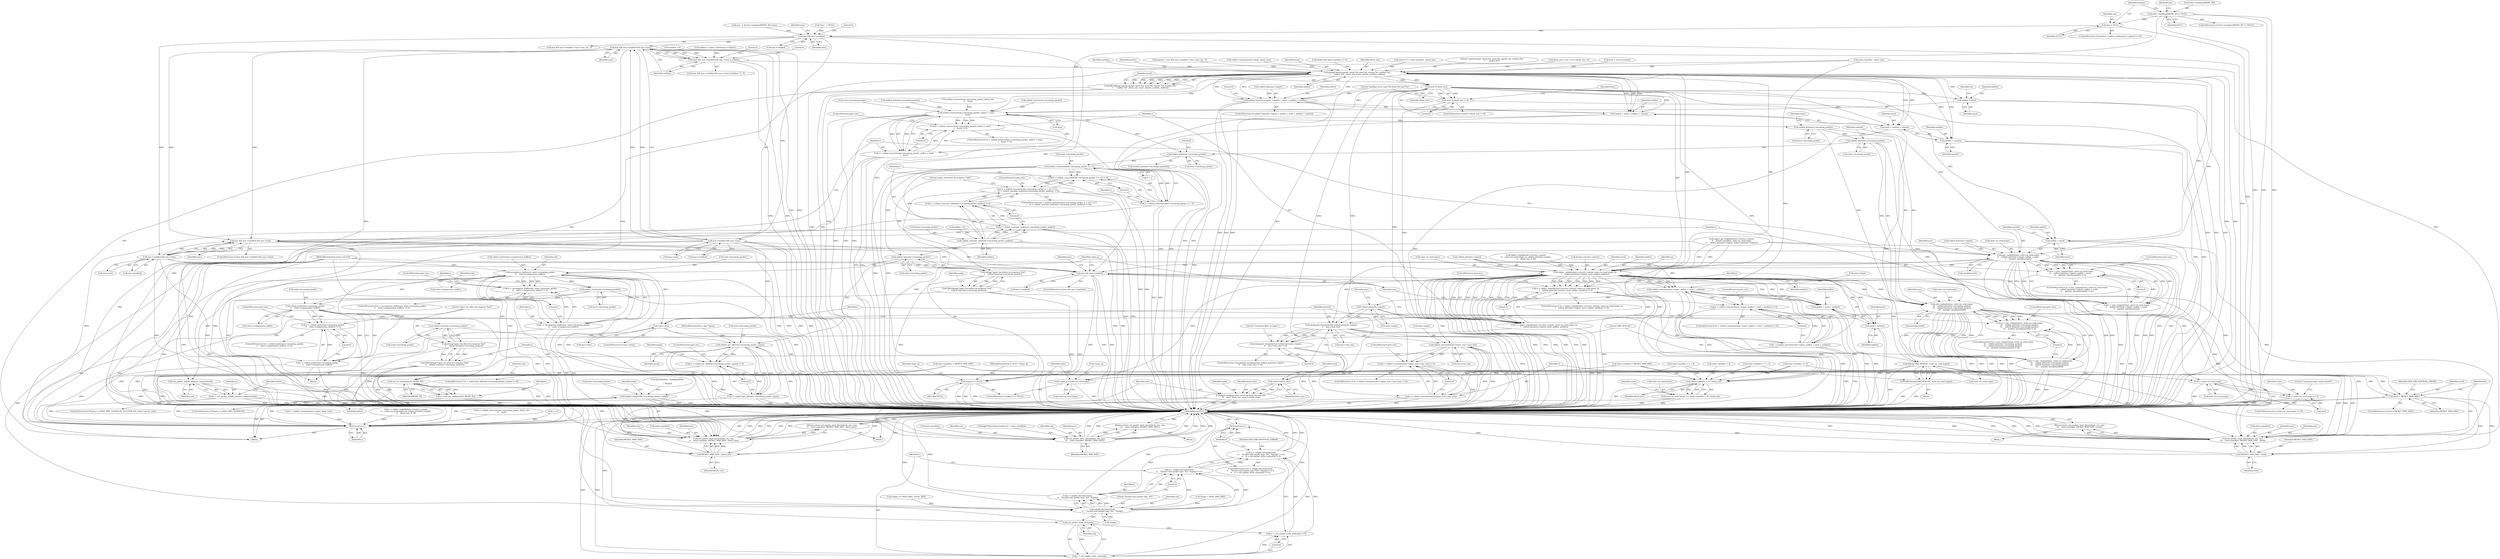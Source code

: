 digraph "0_mindrot_2fecfd486bdba9f51b3a789277bb0733ca36e1c0@array" {
"1000159" [label="(Call,state->newkeys[MODE_IN] != NULL)"];
"1000206" [label="(Call,mac = NULL)"];
"1000212" [label="(Call,mac && mac->enabled)"];
"1000233" [label="(Call,mac && mac->enabled && mac->etm)"];
"1000232" [label="(Call,(mac && mac->enabled && mac->etm) || authlen)"];
"1000473" [label="(Call,debug(\"partial packet: block %d, need %d, maclen %d, authlen %d,\"\n\t    \" aadlen %d\", block_size, need, maclen, authlen, aadlen))"];
"1000472" [label="(Call,DBG(debug(\"partial packet: block %d, need %d, maclen %d, authlen %d,\"\n\t    \" aadlen %d\", block_size, need, maclen, authlen, aadlen)))"];
"1000482" [label="(Call,need % block_size)"];
"1000481" [label="(Call,need % block_size != 0)"];
"1000491" [label="(Call,need % block_size)"];
"1000487" [label="(Call,logit(\"padding error: need %d block %d mod %d\",\n\t\t    need, block_size, need % block_size))"];
"1000502" [label="(Call,PACKET_MAX_SIZE - block_size)"];
"1000495" [label="(Call,ssh_packet_start_discard(ssh, enc, mac,\n\t\t    state->packlen, PACKET_MAX_SIZE - block_size))"];
"1000494" [label="(Return,return ssh_packet_start_discard(ssh, enc, mac,\n\t\t    state->packlen, PACKET_MAX_SIZE - block_size);)"];
"1000506" [label="(Call,sshbuf_len(state->input) < aadlen + need + authlen + maclen)"];
"1000511" [label="(Call,aadlen + need + authlen + maclen)"];
"1000513" [label="(Call,need + authlen + maclen)"];
"1000543" [label="(Call,mac_compute(mac, state->p_read.seqnr,\n\t\t    sshbuf_ptr(state->input), aadlen + need,\n\t\t    macbuf, sizeof(macbuf)))"];
"1000540" [label="(Call,(r = mac_compute(mac, state->p_read.seqnr,\n\t\t    sshbuf_ptr(state->input), aadlen + need,\n\t\t    macbuf, sizeof(macbuf))) != 0)"];
"1000541" [label="(Call,r = mac_compute(mac, state->p_read.seqnr,\n\t\t    sshbuf_ptr(state->input), aadlen + need,\n\t\t    macbuf, sizeof(macbuf)))"];
"1000974" [label="(Return,return r;)"];
"1000581" [label="(Call,cipher_crypt(&state->receive_context, state->p_read.seqnr, cp,\n\t    sshbuf_ptr(state->input), need, aadlen, authlen))"];
"1000578" [label="(Call,(r = cipher_crypt(&state->receive_context, state->p_read.seqnr, cp,\n\t    sshbuf_ptr(state->input), need, aadlen, authlen)) != 0)"];
"1000579" [label="(Call,r = cipher_crypt(&state->receive_context, state->p_read.seqnr, cp,\n\t    sshbuf_ptr(state->input), need, aadlen, authlen))"];
"1000605" [label="(Call,sshbuf_consume(state->input, aadlen + need + authlen))"];
"1000602" [label="(Call,(r = sshbuf_consume(state->input, aadlen + need + authlen)) != 0)"];
"1000603" [label="(Call,r = sshbuf_consume(state->input, aadlen + need + authlen))"];
"1000656" [label="(Call,sshbuf_ptr(state->input))"];
"1000654" [label="(Call,timingsafe_bcmp(macbuf, sshbuf_ptr(state->input),\n\t\t    mac->mac_len))"];
"1000653" [label="(Call,timingsafe_bcmp(macbuf, sshbuf_ptr(state->input),\n\t\t    mac->mac_len) != 0)"];
"1000696" [label="(Call,sshbuf_consume(state->input, mac->mac_len))"];
"1000693" [label="(Call,(r = sshbuf_consume(state->input, mac->mac_len)) != 0)"];
"1000694" [label="(Call,r = sshbuf_consume(state->input, mac->mac_len))"];
"1000609" [label="(Call,aadlen + need + authlen)"];
"1000611" [label="(Call,need + authlen)"];
"1000632" [label="(Call,mac_compute(mac, state->p_read.seqnr,\n\t\t\t    sshbuf_ptr(state->incoming_packet),\n\t\t\t    sshbuf_len(state->incoming_packet),\n\t\t\t    macbuf, sizeof(macbuf)))"];
"1000629" [label="(Call,(r = mac_compute(mac, state->p_read.seqnr,\n\t\t\t    sshbuf_ptr(state->incoming_packet),\n\t\t\t    sshbuf_len(state->incoming_packet),\n\t\t\t    macbuf, sizeof(macbuf))) != 0)"];
"1000630" [label="(Call,r = mac_compute(mac, state->p_read.seqnr,\n\t\t\t    sshbuf_ptr(state->incoming_packet),\n\t\t\t    sshbuf_len(state->incoming_packet),\n\t\t\t    macbuf, sizeof(macbuf)))"];
"1000674" [label="(Call,ssh_packet_start_discard(ssh, enc, mac,\n\t\t\t    state->packlen, PACKET_MAX_SIZE - need))"];
"1000673" [label="(Return,return ssh_packet_start_discard(ssh, enc, mac,\n\t\t\t    state->packlen, PACKET_MAX_SIZE - need);)"];
"1000685" [label="(Call,debug(\"MAC #%d ok\", state->p_read.seqnr))"];
"1000684" [label="(Call,DBG(debug(\"MAC #%d ok\", state->p_read.seqnr)))"];
"1000709" [label="(Call,*seqnr_p = state->p_read.seqnr)"];
"1000719" [label="(Call,++state->p_read.seqnr)"];
"1000718" [label="(Call,++state->p_read.seqnr == 0)"];
"1000668" [label="(Call,need > PACKET_MAX_SIZE)"];
"1000681" [label="(Call,PACKET_MAX_SIZE - need)"];
"1000617" [label="(Call,mac && mac->enabled)"];
"1000554" [label="(Call,aadlen + need)"];
"1000566" [label="(Call,sshbuf_reserve(state->incoming_packet, aadlen + need,\n\t    &cp))"];
"1000563" [label="(Call,(r = sshbuf_reserve(state->incoming_packet, aadlen + need,\n\t    &cp)) != 0)"];
"1000564" [label="(Call,r = sshbuf_reserve(state->incoming_packet, aadlen + need,\n\t    &cp))"];
"1000639" [label="(Call,sshbuf_ptr(state->incoming_packet))"];
"1000643" [label="(Call,sshbuf_len(state->incoming_packet))"];
"1000773" [label="(Call,sshbuf_ptr(state->incoming_packet))"];
"1000812" [label="(Call,sshbuf_consume(state->incoming_packet, 4 + 1))"];
"1000809" [label="(Call,(r = sshbuf_consume(state->incoming_packet, 4 + 1)) != 0)"];
"1000808" [label="(Call,(r = sshbuf_consume(state->incoming_packet, 4 + 1)) != 0 ||\n\t    ((r = sshbuf_consume_end(state->incoming_packet, padlen)) != 0))"];
"1000810" [label="(Call,r = sshbuf_consume(state->incoming_packet, 4 + 1))"];
"1000823" [label="(Call,sshbuf_consume_end(state->incoming_packet, padlen))"];
"1000820" [label="(Call,(r = sshbuf_consume_end(state->incoming_packet, padlen)) != 0)"];
"1000821" [label="(Call,r = sshbuf_consume_end(state->incoming_packet, padlen))"];
"1000833" [label="(Call,sshbuf_len(state->incoming_packet))"];
"1000831" [label="(Call,debug(\"input: len before de-compress %zd\",\n\t    sshbuf_len(state->incoming_packet)))"];
"1000830" [label="(Call,DBG(debug(\"input: len before de-compress %zd\",\n\t    sshbuf_len(state->incoming_packet))))"];
"1000852" [label="(Call,uncompress_buffer(ssh, state->incoming_packet,\n\t\t    state->compression_buffer))"];
"1000849" [label="(Call,(r = uncompress_buffer(ssh, state->incoming_packet,\n\t\t    state->compression_buffer)) != 0)"];
"1000850" [label="(Call,r = uncompress_buffer(ssh, state->incoming_packet,\n\t\t    state->compression_buffer))"];
"1000862" [label="(Call,sshbuf_reset(state->incoming_packet))"];
"1000870" [label="(Call,sshbuf_putb(state->incoming_packet,\n\t\t    state->compression_buffer))"];
"1000867" [label="(Call,(r = sshbuf_putb(state->incoming_packet,\n\t\t    state->compression_buffer)) != 0)"];
"1000868" [label="(Call,r = sshbuf_putb(state->incoming_packet,\n\t\t    state->compression_buffer))"];
"1000882" [label="(Call,sshbuf_len(state->incoming_packet))"];
"1000880" [label="(Call,debug(\"input: len after de-compress %zd\",\n\t\t    sshbuf_len(state->incoming_packet)))"];
"1000879" [label="(Call,DBG(debug(\"input: len after de-compress %zd\",\n\t\t    sshbuf_len(state->incoming_packet))))"];
"1000890" [label="(Call,sshbuf_get_u8(state->incoming_packet, typep))"];
"1000887" [label="(Call,(r = sshbuf_get_u8(state->incoming_packet, typep)) != 0)"];
"1000888" [label="(Call,r = sshbuf_get_u8(state->incoming_packet, typep))"];
"1000963" [label="(Call,sshbuf_dump(state->incoming_packet, stderr))"];
"1000913" [label="(Call,sshpkt_disconnect(ssh,\n\t\t    \"Invalid ssh2 packet type: %d\", *typep))"];
"1000910" [label="(Call,(r = sshpkt_disconnect(ssh,\n\t\t    \"Invalid ssh2 packet type: %d\", *typep)) != 0)"];
"1000909" [label="(Call,(r = sshpkt_disconnect(ssh,\n\t\t    \"Invalid ssh2 packet type: %d\", *typep)) != 0 ||\n\t\t    (r = ssh_packet_write_wait(ssh)) != 0)"];
"1000911" [label="(Call,r = sshpkt_disconnect(ssh,\n\t\t    \"Invalid ssh2 packet type: %d\", *typep))"];
"1000925" [label="(Return,return r;)"];
"1000922" [label="(Call,ssh_packet_write_wait(ssh))"];
"1000919" [label="(Call,(r = ssh_packet_write_wait(ssh)) != 0)"];
"1000920" [label="(Call,r = ssh_packet_write_wait(ssh))"];
"1000936" [label="(Call,ssh_set_newkeys(ssh, MODE_IN))"];
"1000934" [label="(Call,r = ssh_set_newkeys(ssh, MODE_IN))"];
"1000952" [label="(Call,ssh_packet_enable_delayed_compress(ssh))"];
"1000950" [label="(Call,r = ssh_packet_enable_delayed_compress(ssh))"];
"1000570" [label="(Call,aadlen + need)"];
"1000752" [label="(Call,(state->packlen + 4) / block_size)"];
"1000746" [label="(Call,state->p_read.blocks += (state->packlen + 4) / block_size)"];
"1000515" [label="(Call,authlen + maclen)"];
"1000426" [label="(Call,ssh_packet_start_discard(ssh, enc, mac,\n\t\t\t    state->packlen, PACKET_MAX_SIZE))"];
"1000425" [label="(Return,return ssh_packet_start_discard(ssh, enc, mac,\n\t\t\t    state->packlen, PACKET_MAX_SIZE);)"];
"1000529" [label="(Call,mac && mac->enabled && mac->etm)"];
"1000235" [label="(Call,mac->enabled && mac->etm)"];
"1000531" [label="(Call,mac->enabled && mac->etm)"];
"1000624" [label="(Call,!mac->etm)"];
"1000706" [label="(Call,seqnr_p != NULL)"];
"1000883" [label="(Call,state->incoming_packet)"];
"1000484" [label="(Identifier,block_size)"];
"1000624" [label="(Call,!mac->etm)"];
"1000810" [label="(Call,r = sshbuf_consume(state->incoming_packet, 4 + 1))"];
"1000140" [label="(Call,*mac   = NULL)"];
"1000889" [label="(Identifier,r)"];
"1000613" [label="(Identifier,authlen)"];
"1000692" [label="(ControlStructure,if ((r = sshbuf_consume(state->input, mac->mac_len)) != 0))"];
"1000614" [label="(Literal,0)"];
"1000591" [label="(Identifier,cp)"];
"1000903" [label="(Call,*typep >= SSH2_MSG_LOCAL_MIN)"];
"1000111" [label="(MethodParameterIn,struct ssh *ssh)"];
"1000513" [label="(Call,need + authlen + maclen)"];
"1000824" [label="(Call,state->incoming_packet)"];
"1000831" [label="(Call,debug(\"input: len before de-compress %zd\",\n\t    sshbuf_len(state->incoming_packet)))"];
"1000345" [label="(Call,r = sshbuf_reserve(state->incoming_packet, block_size,\n\t\t    &cp))"];
"1000605" [label="(Call,sshbuf_consume(state->input, aadlen + need + authlen))"];
"1000586" [label="(Call,state->p_read.seqnr)"];
"1000610" [label="(Identifier,aadlen)"];
"1000719" [label="(Call,++state->p_read.seqnr)"];
"1000488" [label="(Literal,\"padding error: need %d block %d mod %d\")"];
"1000543" [label="(Call,mac_compute(mac, state->p_read.seqnr,\n\t\t    sshbuf_ptr(state->input), aadlen + need,\n\t\t    macbuf, sizeof(macbuf)))"];
"1000696" [label="(Call,sshbuf_consume(state->input, mac->mac_len))"];
"1000722" [label="(Identifier,state)"];
"1000579" [label="(Call,r = cipher_crypt(&state->receive_context, state->p_read.seqnr, cp,\n\t    sshbuf_ptr(state->input), need, aadlen, authlen))"];
"1000514" [label="(Identifier,need)"];
"1000951" [label="(Identifier,r)"];
"1000391" [label="(Call,state->packlen < 1 + 4)"];
"1000922" [label="(Call,ssh_packet_write_wait(ssh))"];
"1000555" [label="(Identifier,aadlen)"];
"1000952" [label="(Call,ssh_packet_enable_delayed_compress(ssh))"];
"1000772" [label="(Call,sshbuf_ptr(state->incoming_packet)[4])"];
"1000674" [label="(Call,ssh_packet_start_discard(ssh, enc, mac,\n\t\t\t    state->packlen, PACKET_MAX_SIZE - need))"];
"1000558" [label="(Call,sizeof(macbuf))"];
"1000783" [label="(Call,padlen < 4)"];
"1000936" [label="(Call,ssh_set_newkeys(ssh, MODE_IN))"];
"1000657" [label="(Call,state->input)"];
"1000717" [label="(ControlStructure,if (++state->p_read.seqnr == 0))"];
"1000532" [label="(Call,mac->enabled)"];
"1000489" [label="(Identifier,need)"];
"1000633" [label="(Identifier,mac)"];
"1000678" [label="(Call,state->packlen)"];
"1000725" [label="(Literal,0)"];
"1000823" [label="(Call,sshbuf_consume_end(state->incoming_packet, padlen))"];
"1000695" [label="(Identifier,r)"];
"1000896" [label="(ControlStructure,goto out;)"];
"1000565" [label="(Identifier,r)"];
"1000832" [label="(Literal,\"input: len before de-compress %zd\")"];
"1000504" [label="(Identifier,block_size)"];
"1000853" [label="(Identifier,ssh)"];
"1000206" [label="(Call,mac = NULL)"];
"1000494" [label="(Return,return ssh_packet_start_discard(ssh, enc, mac,\n\t\t    state->packlen, PACKET_MAX_SIZE - block_size);)"];
"1000498" [label="(Identifier,mac)"];
"1000580" [label="(Identifier,r)"];
"1000197" [label="(ControlStructure,if ((authlen = cipher_authlen(enc->cipher)) != 0))"];
"1000937" [label="(Identifier,ssh)"];
"1000718" [label="(Call,++state->p_read.seqnr == 0)"];
"1000758" [label="(Identifier,block_size)"];
"1000617" [label="(Call,mac && mac->enabled)"];
"1000928" [label="(Identifier,SSH_ERR_PROTOCOL_ERROR)"];
"1000664" [label="(Block,)"];
"1000611" [label="(Call,need + authlen)"];
"1000506" [label="(Call,sshbuf_len(state->input) < aadlen + need + authlen + maclen)"];
"1000693" [label="(Call,(r = sshbuf_consume(state->input, mac->mac_len)) != 0)"];
"1000816" [label="(Call,4 + 1)"];
"1000529" [label="(Call,mac && mac->enabled && mac->etm)"];
"1000480" [label="(ControlStructure,if (need % block_size != 0))"];
"1000681" [label="(Call,PACKET_MAX_SIZE - need)"];
"1000877" [label="(Literal,0)"];
"1000869" [label="(Identifier,r)"];
"1000871" [label="(Call,state->incoming_packet)"];
"1000895" [label="(Literal,0)"];
"1000667" [label="(ControlStructure,if (need > PACKET_MAX_SIZE))"];
"1000777" [label="(Literal,4)"];
"1000874" [label="(Call,state->compression_buffer)"];
"1000733" [label="(Identifier,state)"];
"1000632" [label="(Call,mac_compute(mac, state->p_read.seqnr,\n\t\t\t    sshbuf_ptr(state->incoming_packet),\n\t\t\t    sshbuf_len(state->incoming_packet),\n\t\t\t    macbuf, sizeof(macbuf)))"];
"1000290" [label="(Call,state->packlen > PACKET_MAX_SIZE)"];
"1000629" [label="(Call,(r = mac_compute(mac, state->p_read.seqnr,\n\t\t\t    sshbuf_ptr(state->incoming_packet),\n\t\t\t    sshbuf_len(state->incoming_packet),\n\t\t\t    macbuf, sizeof(macbuf))) != 0)"];
"1000663" [label="(Literal,0)"];
"1000574" [label="(Identifier,cp)"];
"1000429" [label="(Identifier,mac)"];
"1000753" [label="(Call,state->packlen + 4)"];
"1000677" [label="(Identifier,mac)"];
"1000521" [label="(Identifier,stderr)"];
"1000535" [label="(Call,mac->etm)"];
"1000915" [label="(Literal,\"Invalid ssh2 packet type: %d\")"];
"1000592" [label="(Call,sshbuf_ptr(state->input))"];
"1000159" [label="(Call,state->newkeys[MODE_IN] != NULL)"];
"1000822" [label="(Identifier,r)"];
"1000707" [label="(Identifier,seqnr_p)"];
"1000919" [label="(Call,(r = ssh_packet_write_wait(ssh)) != 0)"];
"1000854" [label="(Call,state->incoming_packet)"];
"1000244" [label="(Literal,0)"];
"1000811" [label="(Identifier,r)"];
"1000640" [label="(Call,state->incoming_packet)"];
"1000687" [label="(Call,state->p_read.seqnr)"];
"1000570" [label="(Call,aadlen + need)"];
"1000456" [label="(Call,need = state->packlen)"];
"1000813" [label="(Call,state->incoming_packet)"];
"1000478" [label="(Identifier,authlen)"];
"1000812" [label="(Call,sshbuf_consume(state->incoming_packet, 4 + 1))"];
"1000541" [label="(Call,r = mac_compute(mac, state->p_read.seqnr,\n\t\t    sshbuf_ptr(state->input), aadlen + need,\n\t\t    macbuf, sizeof(macbuf)))"];
"1000571" [label="(Identifier,aadlen)"];
"1000239" [label="(Call,mac->etm)"];
"1000886" [label="(ControlStructure,if ((r = sshbuf_get_u8(state->incoming_packet, typep)) != 0))"];
"1000880" [label="(Call,debug(\"input: len after de-compress %zd\",\n\t\t    sshbuf_len(state->incoming_packet)))"];
"1000567" [label="(Call,state->incoming_packet)"];
"1000828" [label="(Literal,0)"];
"1000684" [label="(Call,DBG(debug(\"MAC #%d ok\", state->p_read.seqnr)))"];
"1000477" [label="(Identifier,maclen)"];
"1000213" [label="(Identifier,mac)"];
"1000515" [label="(Call,authlen + maclen)"];
"1000502" [label="(Call,PACKET_MAX_SIZE - block_size)"];
"1000975" [label="(Identifier,r)"];
"1000581" [label="(Call,cipher_crypt(&state->receive_context, state->p_read.seqnr, cp,\n\t    sshbuf_ptr(state->input), need, aadlen, authlen))"];
"1000578" [label="(Call,(r = cipher_crypt(&state->receive_context, state->p_read.seqnr, cp,\n\t    sshbuf_ptr(state->input), need, aadlen, authlen)) != 0)"];
"1000848" [label="(ControlStructure,if ((r = uncompress_buffer(ssh, state->incoming_packet,\n\t\t    state->compression_buffer)) != 0))"];
"1000863" [label="(Call,state->incoming_packet)"];
"1000955" [label="(Call,r = 0)"];
"1000844" [label="(Call,sshbuf_reset(state->compression_buffer))"];
"1000916" [label="(Call,*typep)"];
"1000673" [label="(Return,return ssh_packet_start_discard(ssh, enc, mac,\n\t\t\t    state->packlen, PACKET_MAX_SIZE - need);)"];
"1000820" [label="(Call,(r = sshbuf_consume_end(state->incoming_packet, padlen)) != 0)"];
"1000232" [label="(Call,(mac && mac->enabled && mac->etm) || authlen)"];
"1000209" [label="(Call,maclen = mac && mac->enabled ? mac->mac_len : 0)"];
"1000670" [label="(Identifier,PACKET_MAX_SIZE)"];
"1000685" [label="(Call,debug(\"MAC #%d ok\", state->p_read.seqnr))"];
"1000220" [label="(Literal,0)"];
"1000473" [label="(Call,debug(\"partial packet: block %d, need %d, maclen %d, authlen %d,\"\n\t    \" aadlen %d\", block_size, need, maclen, authlen, aadlen))"];
"1000639" [label="(Call,sshbuf_ptr(state->incoming_packet))"];
"1000575" [label="(Literal,0)"];
"1000207" [label="(Identifier,mac)"];
"1000827" [label="(Identifier,padlen)"];
"1000430" [label="(Call,state->packlen)"];
"1000507" [label="(Call,sshbuf_len(state->input))"];
"1000550" [label="(Call,sshbuf_ptr(state->input))"];
"1000483" [label="(Identifier,need)"];
"1000438" [label="(Call,sshbuf_consume(state->input, block_size))"];
"1000654" [label="(Call,timingsafe_bcmp(macbuf, sshbuf_ptr(state->input),\n\t\t    mac->mac_len))"];
"1000694" [label="(Call,r = sshbuf_consume(state->input, mac->mac_len))"];
"1000882" [label="(Call,sshbuf_len(state->incoming_packet))"];
"1000704" [label="(ControlStructure,goto out;)"];
"1000545" [label="(Call,state->p_read.seqnr)"];
"1000660" [label="(Call,mac->mac_len)"];
"1000888" [label="(Call,r = sshbuf_get_u8(state->incoming_packet, typep))"];
"1000113" [label="(MethodParameterIn,u_int32_t *seqnr_p)"];
"1000165" [label="(Identifier,NULL)"];
"1000511" [label="(Call,aadlen + need + authlen + maclen)"];
"1000564" [label="(Call,r = sshbuf_reserve(state->incoming_packet, aadlen + need,\n\t    &cp))"];
"1000231" [label="(Call,(mac && mac->enabled && mac->etm) || authlen ? 4 : 0)"];
"1000509" [label="(Identifier,state)"];
"1000360" [label="(Call,cipher_crypt(&state->receive_context,\n\t\t    state->p_send.seqnr, cp, sshbuf_ptr(state->input),\n\t\t    block_size, 0, 0))"];
"1000562" [label="(ControlStructure,if ((r = sshbuf_reserve(state->incoming_packet, aadlen + need,\n\t    &cp)) != 0))"];
"1000476" [label="(Identifier,need)"];
"1000490" [label="(Identifier,block_size)"];
"1000852" [label="(Call,uncompress_buffer(ssh, state->incoming_packet,\n\t\t    state->compression_buffer))"];
"1000618" [label="(Identifier,mac)"];
"1000881" [label="(Literal,\"input: len after de-compress %zd\")"];
"1000467" [label="(Call,state->packlen - block_size)"];
"1000857" [label="(Call,state->compression_buffer)"];
"1000628" [label="(ControlStructure,if ((r = mac_compute(mac, state->p_read.seqnr,\n\t\t\t    sshbuf_ptr(state->incoming_packet),\n\t\t\t    sshbuf_len(state->incoming_packet),\n\t\t\t    macbuf, sizeof(macbuf))) != 0))"];
"1000131" [label="(Call,authlen = 0)"];
"1000864" [label="(Identifier,state)"];
"1000651" [label="(ControlStructure,goto out;)"];
"1000485" [label="(Literal,0)"];
"1000953" [label="(Identifier,ssh)"];
"1000911" [label="(Call,r = sshpkt_disconnect(ssh,\n\t\t    \"Invalid ssh2 packet type: %d\", *typep))"];
"1000540" [label="(Call,(r = mac_compute(mac, state->p_read.seqnr,\n\t\t    sshbuf_ptr(state->input), aadlen + need,\n\t\t    macbuf, sizeof(macbuf))) != 0)"];
"1000561" [label="(ControlStructure,goto out;)"];
"1000482" [label="(Call,need % block_size)"];
"1000890" [label="(Call,sshbuf_get_u8(state->incoming_packet, typep))"];
"1000599" [label="(Literal,0)"];
"1000686" [label="(Literal,\"MAC #%d ok\")"];
"1000676" [label="(Identifier,enc)"];
"1000926" [label="(Identifier,r)"];
"1000668" [label="(Call,need > PACKET_MAX_SIZE)"];
"1000246" [label="(Call,aadlen && state->packlen == 0)"];
"1000914" [label="(Identifier,ssh)"];
"1000706" [label="(Call,seqnr_p != NULL)"];
"1000705" [label="(ControlStructure,if (seqnr_p != NULL))"];
"1000708" [label="(Identifier,NULL)"];
"1000839" [label="(Identifier,comp)"];
"1000177" [label="(Call,mac  = &state->newkeys[MODE_IN]->mac)"];
"1000497" [label="(Identifier,enc)"];
"1000879" [label="(Call,DBG(debug(\"input: len after de-compress %zd\",\n\t\t    sshbuf_len(state->incoming_packet))))"];
"1000967" [label="(Identifier,stderr)"];
"1000850" [label="(Call,r = uncompress_buffer(ssh, state->incoming_packet,\n\t\t    state->compression_buffer))"];
"1000861" [label="(ControlStructure,goto out;)"];
"1000486" [label="(Block,)"];
"1000746" [label="(Call,state->p_read.blocks += (state->packlen + 4) / block_size)"];
"1000720" [label="(Call,state->p_read.seqnr)"];
"1000560" [label="(Literal,0)"];
"1000212" [label="(Call,mac && mac->enabled)"];
"1000236" [label="(Call,mac->enabled)"];
"1000920" [label="(Call,r = ssh_packet_write_wait(ssh))"];
"1000114" [label="(Block,)"];
"1000867" [label="(Call,(r = sshbuf_putb(state->incoming_packet,\n\t\t    state->compression_buffer)) != 0)"];
"1000808" [label="(Call,(r = sshbuf_consume(state->incoming_packet, 4 + 1)) != 0 ||\n\t    ((r = sshbuf_consume_end(state->incoming_packet, padlen)) != 0))"];
"1000385" [label="(Call,sshbuf_ptr(state->incoming_packet))"];
"1000833" [label="(Call,sshbuf_len(state->incoming_packet))"];
"1000963" [label="(Call,sshbuf_dump(state->incoming_packet, stderr))"];
"1000918" [label="(Literal,0)"];
"1000762" [label="(Identifier,state)"];
"1000929" [label="(ControlStructure,if (*typep == SSH2_MSG_NEWKEYS))"];
"1000661" [label="(Identifier,mac)"];
"1000516" [label="(Identifier,authlen)"];
"1000891" [label="(Call,state->incoming_packet)"];
"1000512" [label="(Identifier,aadlen)"];
"1000774" [label="(Call,state->incoming_packet)"];
"1000475" [label="(Identifier,block_size)"];
"1000913" [label="(Call,sshpkt_disconnect(ssh,\n\t\t    \"Invalid ssh2 packet type: %d\", *typep))"];
"1000652" [label="(ControlStructure,if (timingsafe_bcmp(macbuf, sshbuf_ptr(state->input),\n\t\t    mac->mac_len) != 0))"];
"1000899" [label="(Call,*typep < SSH2_MSG_MIN)"];
"1000711" [label="(Identifier,seqnr_p)"];
"1000557" [label="(Identifier,macbuf)"];
"1000683" [label="(Identifier,need)"];
"1000199" [label="(Call,authlen = cipher_authlen(enc->cipher))"];
"1000158" [label="(ControlStructure,if (state->newkeys[MODE_IN] != NULL))"];
"1000234" [label="(Identifier,mac)"];
"1000666" [label="(Literal,\"Corrupted MAC on input.\")"];
"1000921" [label="(Identifier,r)"];
"1000925" [label="(Return,return r;)"];
"1000563" [label="(Call,(r = sshbuf_reserve(state->incoming_packet, aadlen + need,\n\t    &cp)) != 0)"];
"1000283" [label="(Call,state->packlen < 1 + 4)"];
"1000554" [label="(Call,aadlen + need)"];
"1000860" [label="(Literal,0)"];
"1000539" [label="(ControlStructure,if ((r = mac_compute(mac, state->p_read.seqnr,\n\t\t    sshbuf_ptr(state->input), aadlen + need,\n\t\t    macbuf, sizeof(macbuf))) != 0))"];
"1000634" [label="(Call,state->p_read.seqnr)"];
"1000870" [label="(Call,sshbuf_putb(state->incoming_packet,\n\t\t    state->compression_buffer))"];
"1000598" [label="(Identifier,authlen)"];
"1000347" [label="(Call,sshbuf_reserve(state->incoming_packet, block_size,\n\t\t    &cp))"];
"1000493" [label="(Identifier,block_size)"];
"1000645" [label="(Identifier,state)"];
"1000495" [label="(Call,ssh_packet_start_discard(ssh, enc, mac,\n\t\t    state->packlen, PACKET_MAX_SIZE - block_size))"];
"1000601" [label="(ControlStructure,if ((r = sshbuf_consume(state->input, aadlen + need + authlen)) != 0))"];
"1000530" [label="(Identifier,mac)"];
"1000211" [label="(Call,mac && mac->enabled ? mac->mac_len : 0)"];
"1000425" [label="(Return,return ssh_packet_start_discard(ssh, enc, mac,\n\t\t\t    state->packlen, PACKET_MAX_SIZE);)"];
"1000648" [label="(Call,sizeof(macbuf))"];
"1000433" [label="(Identifier,PACKET_MAX_SIZE)"];
"1000878" [label="(ControlStructure,goto out;)"];
"1000964" [label="(Call,state->incoming_packet)"];
"1000974" [label="(Return,return r;)"];
"1000653" [label="(Call,timingsafe_bcmp(macbuf, sshbuf_ptr(state->input),\n\t\t    mac->mac_len) != 0)"];
"1000428" [label="(Identifier,enc)"];
"1000556" [label="(Identifier,need)"];
"1000851" [label="(Identifier,r)"];
"1000894" [label="(Identifier,typep)"];
"1000912" [label="(Identifier,r)"];
"1000923" [label="(Identifier,ssh)"];
"1000436" [label="(Call,r = sshbuf_consume(state->input, block_size))"];
"1000622" [label="(Block,)"];
"1000675" [label="(Identifier,ssh)"];
"1000807" [label="(ControlStructure,if ((r = sshbuf_consume(state->incoming_packet, 4 + 1)) != 0 ||\n\t    ((r = sshbuf_consume_end(state->incoming_packet, padlen)) != 0)))"];
"1000160" [label="(Call,state->newkeys[MODE_IN])"];
"1000517" [label="(Identifier,maclen)"];
"1000655" [label="(Identifier,macbuf)"];
"1000606" [label="(Call,state->input)"];
"1000934" [label="(Call,r = ssh_set_newkeys(ssh, MODE_IN))"];
"1000643" [label="(Call,sshbuf_len(state->incoming_packet))"];
"1000398" [label="(Call,state->packlen > PACKET_MAX_SIZE)"];
"1000862" [label="(Call,sshbuf_reset(state->incoming_packet))"];
"1000970" [label="(Identifier,state)"];
"1000924" [label="(Literal,0)"];
"1000505" [label="(ControlStructure,if (sshbuf_len(state->input) < aadlen + need + authlen + maclen))"];
"1000830" [label="(Call,DBG(debug(\"input: len before de-compress %zd\",\n\t    sshbuf_len(state->incoming_packet))))"];
"1000218" [label="(Identifier,mac)"];
"1000625" [label="(Call,mac->etm)"];
"1000481" [label="(Call,need % block_size != 0)"];
"1000887" [label="(Call,(r = sshbuf_get_u8(state->incoming_packet, typep)) != 0)"];
"1000697" [label="(Call,state->input)"];
"1000566" [label="(Call,sshbuf_reserve(state->incoming_packet, aadlen + need,\n\t    &cp))"];
"1000710" [label="(Call,*seqnr_p)"];
"1000235" [label="(Call,mac->enabled && mac->etm)"];
"1000909" [label="(Call,(r = sshpkt_disconnect(ssh,\n\t\t    \"Invalid ssh2 packet type: %d\", *typep)) != 0 ||\n\t\t    (r = ssh_packet_write_wait(ssh)) != 0)"];
"1000472" [label="(Call,DBG(debug(\"partial packet: block %d, need %d, maclen %d, authlen %d,\"\n\t    \" aadlen %d\", block_size, need, maclen, authlen, aadlen)))"];
"1000672" [label="(Identifier,SSH_ERR_INTERNAL_ERROR)"];
"1000572" [label="(Identifier,need)"];
"1000959" [label="(Identifier,stderr)"];
"1000112" [label="(MethodParameterIn,u_char *typep)"];
"1000644" [label="(Call,state->incoming_packet)"];
"1000427" [label="(Identifier,ssh)"];
"1000809" [label="(Call,(r = sshbuf_consume(state->incoming_packet, 4 + 1)) != 0)"];
"1000318" [label="(Call,sshbuf_reset(state->incoming_packet))"];
"1000544" [label="(Identifier,mac)"];
"1000821" [label="(Call,r = sshbuf_consume_end(state->incoming_packet, padlen))"];
"1000576" [label="(ControlStructure,goto out;)"];
"1000615" [label="(ControlStructure,goto out;)"];
"1000700" [label="(Call,mac->mac_len)"];
"1000519" [label="(Literal,0)"];
"1000938" [label="(Identifier,MODE_IN)"];
"1000210" [label="(Identifier,maclen)"];
"1000868" [label="(Call,r = sshbuf_putb(state->incoming_packet,\n\t\t    state->compression_buffer))"];
"1000602" [label="(Call,(r = sshbuf_consume(state->input, aadlen + need + authlen)) != 0)"];
"1000669" [label="(Identifier,need)"];
"1000242" [label="(Identifier,authlen)"];
"1000712" [label="(Call,state->p_read.seqnr)"];
"1000491" [label="(Call,need % block_size)"];
"1000650" [label="(Literal,0)"];
"1000233" [label="(Call,mac && mac->enabled && mac->etm)"];
"1000542" [label="(Identifier,r)"];
"1000324" [label="(Call,state->packlen == 0)"];
"1000582" [label="(Call,&state->receive_context)"];
"1000910" [label="(Call,(r = sshpkt_disconnect(ssh,\n\t\t    \"Invalid ssh2 packet type: %d\", *typep)) != 0)"];
"1000463" [label="(Call,need = 4 + state->packlen - block_size)"];
"1000214" [label="(Call,mac->enabled)"];
"1000474" [label="(Literal,\"partial packet: block %d, need %d, maclen %d, authlen %d,\"\n\t    \" aadlen %d\")"];
"1000256" [label="(Call,cipher_get_length(&state->receive_context,\n\t\t    &state->packlen, state->p_read.seqnr,\n\t\t    sshbuf_ptr(state->input), sshbuf_len(state->input)))"];
"1000727" [label="(Literal,\"incoming seqnr wraps around\")"];
"1000612" [label="(Identifier,need)"];
"1000499" [label="(Call,state->packlen)"];
"1000631" [label="(Identifier,r)"];
"1000682" [label="(Identifier,PACKET_MAX_SIZE)"];
"1000600" [label="(ControlStructure,goto out;)"];
"1000503" [label="(Identifier,PACKET_MAX_SIZE)"];
"1000426" [label="(Call,ssh_packet_start_discard(ssh, enc, mac,\n\t\t\t    state->packlen, PACKET_MAX_SIZE))"];
"1000834" [label="(Call,state->incoming_packet)"];
"1000935" [label="(Identifier,r)"];
"1000656" [label="(Call,sshbuf_ptr(state->input))"];
"1000703" [label="(Literal,0)"];
"1000843" [label="(Block,)"];
"1000829" [label="(ControlStructure,goto out;)"];
"1000619" [label="(Call,mac->enabled)"];
"1000630" [label="(Call,r = mac_compute(mac, state->p_read.seqnr,\n\t\t\t    sshbuf_ptr(state->incoming_packet),\n\t\t\t    sshbuf_len(state->incoming_packet),\n\t\t\t    macbuf, sizeof(macbuf)))"];
"1000496" [label="(Identifier,ssh)"];
"1000577" [label="(ControlStructure,if ((r = cipher_crypt(&state->receive_context, state->p_read.seqnr, cp,\n\t    sshbuf_ptr(state->input), need, aadlen, authlen)) != 0))"];
"1000819" [label="(Literal,0)"];
"1000626" [label="(Identifier,mac)"];
"1000492" [label="(Identifier,need)"];
"1000479" [label="(Identifier,aadlen)"];
"1000604" [label="(Identifier,r)"];
"1000849" [label="(Call,(r = uncompress_buffer(ssh, state->incoming_packet,\n\t\t    state->compression_buffer)) != 0)"];
"1000487" [label="(Call,logit(\"padding error: need %d block %d mod %d\",\n\t\t    need, block_size, need % block_size))"];
"1000403" [label="(Block,)"];
"1000623" [label="(ControlStructure,if (!mac->etm))"];
"1000243" [label="(Literal,4)"];
"1000866" [label="(ControlStructure,if ((r = sshbuf_putb(state->incoming_packet,\n\t\t    state->compression_buffer)) != 0))"];
"1000603" [label="(Call,r = sshbuf_consume(state->input, aadlen + need + authlen))"];
"1000950" [label="(Call,r = ssh_packet_enable_delayed_compress(ssh))"];
"1000531" [label="(Call,mac->enabled && mac->etm)"];
"1000609" [label="(Call,aadlen + need + authlen)"];
"1000168" [label="(Identifier,enc)"];
"1000528" [label="(ControlStructure,if (mac && mac->enabled && mac->etm))"];
"1000752" [label="(Call,(state->packlen + 4) / block_size)"];
"1000596" [label="(Identifier,need)"];
"1000958" [label="(Call,fprintf(stderr, \"read/plain[%d]:\r\n\", *typep))"];
"1000647" [label="(Identifier,macbuf)"];
"1000901" [label="(Identifier,typep)"];
"1000597" [label="(Identifier,aadlen)"];
"1000221" [label="(Call,block_size = enc ? enc->block_size : 8)"];
"1000573" [label="(Call,&cp)"];
"1000747" [label="(Call,state->p_read.blocks)"];
"1000940" [label="(ControlStructure,if (*typep == SSH2_MSG_USERAUTH_SUCCESS && !state->server_side))"];
"1000976" [label="(MethodReturn,RET)"];
"1000908" [label="(ControlStructure,if ((r = sshpkt_disconnect(ssh,\n\t\t    \"Invalid ssh2 packet type: %d\", *typep)) != 0 ||\n\t\t    (r = ssh_packet_write_wait(ssh)) != 0))"];
"1000420" [label="(Call,logit(\"Bad packet length %u.\", state->packlen))"];
"1000773" [label="(Call,sshbuf_ptr(state->incoming_packet))"];
"1000616" [label="(ControlStructure,if (mac && mac->enabled))"];
"1000208" [label="(Identifier,NULL)"];
"1000709" [label="(Call,*seqnr_p = state->p_read.seqnr)"];
"1000358" [label="(Call,r = cipher_crypt(&state->receive_context,\n\t\t    state->p_send.seqnr, cp, sshbuf_ptr(state->input),\n\t\t    block_size, 0, 0))"];
"1000159" -> "1000158"  [label="AST: "];
"1000159" -> "1000165"  [label="CFG: "];
"1000160" -> "1000159"  [label="AST: "];
"1000165" -> "1000159"  [label="AST: "];
"1000168" -> "1000159"  [label="CFG: "];
"1000210" -> "1000159"  [label="CFG: "];
"1000159" -> "1000976"  [label="DDG: "];
"1000159" -> "1000976"  [label="DDG: "];
"1000159" -> "1000976"  [label="DDG: "];
"1000159" -> "1000206"  [label="DDG: "];
"1000159" -> "1000706"  [label="DDG: "];
"1000206" -> "1000197"  [label="AST: "];
"1000206" -> "1000208"  [label="CFG: "];
"1000207" -> "1000206"  [label="AST: "];
"1000208" -> "1000206"  [label="AST: "];
"1000210" -> "1000206"  [label="CFG: "];
"1000206" -> "1000976"  [label="DDG: "];
"1000206" -> "1000212"  [label="DDG: "];
"1000212" -> "1000211"  [label="AST: "];
"1000212" -> "1000213"  [label="CFG: "];
"1000212" -> "1000214"  [label="CFG: "];
"1000213" -> "1000212"  [label="AST: "];
"1000214" -> "1000212"  [label="AST: "];
"1000218" -> "1000212"  [label="CFG: "];
"1000220" -> "1000212"  [label="CFG: "];
"1000212" -> "1000976"  [label="DDG: "];
"1000177" -> "1000212"  [label="DDG: "];
"1000140" -> "1000212"  [label="DDG: "];
"1000212" -> "1000233"  [label="DDG: "];
"1000212" -> "1000235"  [label="DDG: "];
"1000212" -> "1000531"  [label="DDG: "];
"1000212" -> "1000617"  [label="DDG: "];
"1000233" -> "1000232"  [label="AST: "];
"1000233" -> "1000234"  [label="CFG: "];
"1000233" -> "1000235"  [label="CFG: "];
"1000234" -> "1000233"  [label="AST: "];
"1000235" -> "1000233"  [label="AST: "];
"1000242" -> "1000233"  [label="CFG: "];
"1000232" -> "1000233"  [label="CFG: "];
"1000233" -> "1000976"  [label="DDG: "];
"1000233" -> "1000976"  [label="DDG: "];
"1000233" -> "1000232"  [label="DDG: "];
"1000233" -> "1000232"  [label="DDG: "];
"1000235" -> "1000233"  [label="DDG: "];
"1000235" -> "1000233"  [label="DDG: "];
"1000233" -> "1000426"  [label="DDG: "];
"1000233" -> "1000495"  [label="DDG: "];
"1000233" -> "1000529"  [label="DDG: "];
"1000233" -> "1000529"  [label="DDG: "];
"1000232" -> "1000231"  [label="AST: "];
"1000232" -> "1000242"  [label="CFG: "];
"1000242" -> "1000232"  [label="AST: "];
"1000243" -> "1000232"  [label="CFG: "];
"1000244" -> "1000232"  [label="CFG: "];
"1000232" -> "1000976"  [label="DDG: "];
"1000232" -> "1000976"  [label="DDG: "];
"1000199" -> "1000232"  [label="DDG: "];
"1000131" -> "1000232"  [label="DDG: "];
"1000232" -> "1000473"  [label="DDG: "];
"1000473" -> "1000472"  [label="AST: "];
"1000473" -> "1000479"  [label="CFG: "];
"1000474" -> "1000473"  [label="AST: "];
"1000475" -> "1000473"  [label="AST: "];
"1000476" -> "1000473"  [label="AST: "];
"1000477" -> "1000473"  [label="AST: "];
"1000478" -> "1000473"  [label="AST: "];
"1000479" -> "1000473"  [label="AST: "];
"1000472" -> "1000473"  [label="CFG: "];
"1000473" -> "1000976"  [label="DDG: "];
"1000473" -> "1000976"  [label="DDG: "];
"1000473" -> "1000976"  [label="DDG: "];
"1000473" -> "1000472"  [label="DDG: "];
"1000473" -> "1000472"  [label="DDG: "];
"1000473" -> "1000472"  [label="DDG: "];
"1000473" -> "1000472"  [label="DDG: "];
"1000473" -> "1000472"  [label="DDG: "];
"1000473" -> "1000472"  [label="DDG: "];
"1000438" -> "1000473"  [label="DDG: "];
"1000221" -> "1000473"  [label="DDG: "];
"1000467" -> "1000473"  [label="DDG: "];
"1000456" -> "1000473"  [label="DDG: "];
"1000463" -> "1000473"  [label="DDG: "];
"1000209" -> "1000473"  [label="DDG: "];
"1000246" -> "1000473"  [label="DDG: "];
"1000473" -> "1000482"  [label="DDG: "];
"1000473" -> "1000482"  [label="DDG: "];
"1000473" -> "1000506"  [label="DDG: "];
"1000473" -> "1000506"  [label="DDG: "];
"1000473" -> "1000506"  [label="DDG: "];
"1000473" -> "1000511"  [label="DDG: "];
"1000473" -> "1000511"  [label="DDG: "];
"1000473" -> "1000511"  [label="DDG: "];
"1000473" -> "1000513"  [label="DDG: "];
"1000473" -> "1000513"  [label="DDG: "];
"1000473" -> "1000515"  [label="DDG: "];
"1000473" -> "1000515"  [label="DDG: "];
"1000473" -> "1000543"  [label="DDG: "];
"1000473" -> "1000554"  [label="DDG: "];
"1000473" -> "1000566"  [label="DDG: "];
"1000473" -> "1000570"  [label="DDG: "];
"1000473" -> "1000581"  [label="DDG: "];
"1000473" -> "1000581"  [label="DDG: "];
"1000472" -> "1000114"  [label="AST: "];
"1000483" -> "1000472"  [label="CFG: "];
"1000472" -> "1000976"  [label="DDG: "];
"1000472" -> "1000976"  [label="DDG: "];
"1000482" -> "1000481"  [label="AST: "];
"1000482" -> "1000484"  [label="CFG: "];
"1000483" -> "1000482"  [label="AST: "];
"1000484" -> "1000482"  [label="AST: "];
"1000485" -> "1000482"  [label="CFG: "];
"1000482" -> "1000976"  [label="DDG: "];
"1000482" -> "1000481"  [label="DDG: "];
"1000482" -> "1000481"  [label="DDG: "];
"1000482" -> "1000491"  [label="DDG: "];
"1000482" -> "1000491"  [label="DDG: "];
"1000482" -> "1000506"  [label="DDG: "];
"1000482" -> "1000511"  [label="DDG: "];
"1000482" -> "1000513"  [label="DDG: "];
"1000482" -> "1000543"  [label="DDG: "];
"1000482" -> "1000554"  [label="DDG: "];
"1000482" -> "1000566"  [label="DDG: "];
"1000482" -> "1000570"  [label="DDG: "];
"1000482" -> "1000581"  [label="DDG: "];
"1000482" -> "1000752"  [label="DDG: "];
"1000481" -> "1000480"  [label="AST: "];
"1000481" -> "1000485"  [label="CFG: "];
"1000485" -> "1000481"  [label="AST: "];
"1000488" -> "1000481"  [label="CFG: "];
"1000509" -> "1000481"  [label="CFG: "];
"1000481" -> "1000976"  [label="DDG: "];
"1000481" -> "1000976"  [label="DDG: "];
"1000491" -> "1000487"  [label="AST: "];
"1000491" -> "1000493"  [label="CFG: "];
"1000492" -> "1000491"  [label="AST: "];
"1000493" -> "1000491"  [label="AST: "];
"1000487" -> "1000491"  [label="CFG: "];
"1000491" -> "1000487"  [label="DDG: "];
"1000491" -> "1000487"  [label="DDG: "];
"1000487" -> "1000486"  [label="AST: "];
"1000488" -> "1000487"  [label="AST: "];
"1000489" -> "1000487"  [label="AST: "];
"1000490" -> "1000487"  [label="AST: "];
"1000496" -> "1000487"  [label="CFG: "];
"1000487" -> "1000976"  [label="DDG: "];
"1000487" -> "1000976"  [label="DDG: "];
"1000487" -> "1000976"  [label="DDG: "];
"1000487" -> "1000502"  [label="DDG: "];
"1000502" -> "1000495"  [label="AST: "];
"1000502" -> "1000504"  [label="CFG: "];
"1000503" -> "1000502"  [label="AST: "];
"1000504" -> "1000502"  [label="AST: "];
"1000495" -> "1000502"  [label="CFG: "];
"1000502" -> "1000976"  [label="DDG: "];
"1000502" -> "1000976"  [label="DDG: "];
"1000502" -> "1000495"  [label="DDG: "];
"1000502" -> "1000495"  [label="DDG: "];
"1000290" -> "1000502"  [label="DDG: "];
"1000398" -> "1000502"  [label="DDG: "];
"1000495" -> "1000494"  [label="AST: "];
"1000496" -> "1000495"  [label="AST: "];
"1000497" -> "1000495"  [label="AST: "];
"1000498" -> "1000495"  [label="AST: "];
"1000499" -> "1000495"  [label="AST: "];
"1000494" -> "1000495"  [label="CFG: "];
"1000495" -> "1000976"  [label="DDG: "];
"1000495" -> "1000976"  [label="DDG: "];
"1000495" -> "1000976"  [label="DDG: "];
"1000495" -> "1000976"  [label="DDG: "];
"1000495" -> "1000976"  [label="DDG: "];
"1000495" -> "1000976"  [label="DDG: "];
"1000495" -> "1000494"  [label="DDG: "];
"1000111" -> "1000495"  [label="DDG: "];
"1000467" -> "1000495"  [label="DDG: "];
"1000256" -> "1000495"  [label="DDG: "];
"1000290" -> "1000495"  [label="DDG: "];
"1000283" -> "1000495"  [label="DDG: "];
"1000391" -> "1000495"  [label="DDG: "];
"1000324" -> "1000495"  [label="DDG: "];
"1000398" -> "1000495"  [label="DDG: "];
"1000494" -> "1000486"  [label="AST: "];
"1000976" -> "1000494"  [label="CFG: "];
"1000494" -> "1000976"  [label="DDG: "];
"1000506" -> "1000505"  [label="AST: "];
"1000506" -> "1000511"  [label="CFG: "];
"1000507" -> "1000506"  [label="AST: "];
"1000511" -> "1000506"  [label="AST: "];
"1000519" -> "1000506"  [label="CFG: "];
"1000521" -> "1000506"  [label="CFG: "];
"1000506" -> "1000976"  [label="DDG: "];
"1000506" -> "1000976"  [label="DDG: "];
"1000506" -> "1000976"  [label="DDG: "];
"1000507" -> "1000506"  [label="DDG: "];
"1000511" -> "1000513"  [label="CFG: "];
"1000512" -> "1000511"  [label="AST: "];
"1000513" -> "1000511"  [label="AST: "];
"1000511" -> "1000976"  [label="DDG: "];
"1000511" -> "1000976"  [label="DDG: "];
"1000513" -> "1000515"  [label="CFG: "];
"1000514" -> "1000513"  [label="AST: "];
"1000515" -> "1000513"  [label="AST: "];
"1000513" -> "1000976"  [label="DDG: "];
"1000513" -> "1000976"  [label="DDG: "];
"1000543" -> "1000541"  [label="AST: "];
"1000543" -> "1000558"  [label="CFG: "];
"1000544" -> "1000543"  [label="AST: "];
"1000545" -> "1000543"  [label="AST: "];
"1000550" -> "1000543"  [label="AST: "];
"1000554" -> "1000543"  [label="AST: "];
"1000557" -> "1000543"  [label="AST: "];
"1000558" -> "1000543"  [label="AST: "];
"1000541" -> "1000543"  [label="CFG: "];
"1000543" -> "1000976"  [label="DDG: "];
"1000543" -> "1000976"  [label="DDG: "];
"1000543" -> "1000976"  [label="DDG: "];
"1000543" -> "1000976"  [label="DDG: "];
"1000543" -> "1000976"  [label="DDG: "];
"1000543" -> "1000540"  [label="DDG: "];
"1000543" -> "1000540"  [label="DDG: "];
"1000543" -> "1000540"  [label="DDG: "];
"1000543" -> "1000540"  [label="DDG: "];
"1000543" -> "1000540"  [label="DDG: "];
"1000543" -> "1000541"  [label="DDG: "];
"1000543" -> "1000541"  [label="DDG: "];
"1000543" -> "1000541"  [label="DDG: "];
"1000543" -> "1000541"  [label="DDG: "];
"1000543" -> "1000541"  [label="DDG: "];
"1000529" -> "1000543"  [label="DDG: "];
"1000256" -> "1000543"  [label="DDG: "];
"1000550" -> "1000543"  [label="DDG: "];
"1000543" -> "1000581"  [label="DDG: "];
"1000543" -> "1000617"  [label="DDG: "];
"1000543" -> "1000654"  [label="DDG: "];
"1000540" -> "1000539"  [label="AST: "];
"1000540" -> "1000560"  [label="CFG: "];
"1000541" -> "1000540"  [label="AST: "];
"1000560" -> "1000540"  [label="AST: "];
"1000561" -> "1000540"  [label="CFG: "];
"1000565" -> "1000540"  [label="CFG: "];
"1000540" -> "1000976"  [label="DDG: "];
"1000541" -> "1000540"  [label="DDG: "];
"1000542" -> "1000541"  [label="AST: "];
"1000560" -> "1000541"  [label="CFG: "];
"1000541" -> "1000976"  [label="DDG: "];
"1000541" -> "1000976"  [label="DDG: "];
"1000541" -> "1000974"  [label="DDG: "];
"1000974" -> "1000114"  [label="AST: "];
"1000974" -> "1000975"  [label="CFG: "];
"1000975" -> "1000974"  [label="AST: "];
"1000976" -> "1000974"  [label="CFG: "];
"1000974" -> "1000976"  [label="DDG: "];
"1000975" -> "1000974"  [label="DDG: "];
"1000850" -> "1000974"  [label="DDG: "];
"1000579" -> "1000974"  [label="DDG: "];
"1000694" -> "1000974"  [label="DDG: "];
"1000934" -> "1000974"  [label="DDG: "];
"1000436" -> "1000974"  [label="DDG: "];
"1000630" -> "1000974"  [label="DDG: "];
"1000603" -> "1000974"  [label="DDG: "];
"1000810" -> "1000974"  [label="DDG: "];
"1000821" -> "1000974"  [label="DDG: "];
"1000345" -> "1000974"  [label="DDG: "];
"1000950" -> "1000974"  [label="DDG: "];
"1000564" -> "1000974"  [label="DDG: "];
"1000955" -> "1000974"  [label="DDG: "];
"1000888" -> "1000974"  [label="DDG: "];
"1000868" -> "1000974"  [label="DDG: "];
"1000358" -> "1000974"  [label="DDG: "];
"1000581" -> "1000579"  [label="AST: "];
"1000581" -> "1000598"  [label="CFG: "];
"1000582" -> "1000581"  [label="AST: "];
"1000586" -> "1000581"  [label="AST: "];
"1000591" -> "1000581"  [label="AST: "];
"1000592" -> "1000581"  [label="AST: "];
"1000596" -> "1000581"  [label="AST: "];
"1000597" -> "1000581"  [label="AST: "];
"1000598" -> "1000581"  [label="AST: "];
"1000579" -> "1000581"  [label="CFG: "];
"1000581" -> "1000976"  [label="DDG: "];
"1000581" -> "1000976"  [label="DDG: "];
"1000581" -> "1000976"  [label="DDG: "];
"1000581" -> "1000976"  [label="DDG: "];
"1000581" -> "1000976"  [label="DDG: "];
"1000581" -> "1000976"  [label="DDG: "];
"1000581" -> "1000976"  [label="DDG: "];
"1000581" -> "1000578"  [label="DDG: "];
"1000581" -> "1000578"  [label="DDG: "];
"1000581" -> "1000578"  [label="DDG: "];
"1000581" -> "1000578"  [label="DDG: "];
"1000581" -> "1000578"  [label="DDG: "];
"1000581" -> "1000578"  [label="DDG: "];
"1000581" -> "1000578"  [label="DDG: "];
"1000581" -> "1000579"  [label="DDG: "];
"1000581" -> "1000579"  [label="DDG: "];
"1000581" -> "1000579"  [label="DDG: "];
"1000581" -> "1000579"  [label="DDG: "];
"1000581" -> "1000579"  [label="DDG: "];
"1000581" -> "1000579"  [label="DDG: "];
"1000581" -> "1000579"  [label="DDG: "];
"1000360" -> "1000581"  [label="DDG: "];
"1000360" -> "1000581"  [label="DDG: "];
"1000256" -> "1000581"  [label="DDG: "];
"1000256" -> "1000581"  [label="DDG: "];
"1000592" -> "1000581"  [label="DDG: "];
"1000581" -> "1000605"  [label="DDG: "];
"1000581" -> "1000605"  [label="DDG: "];
"1000581" -> "1000605"  [label="DDG: "];
"1000581" -> "1000609"  [label="DDG: "];
"1000581" -> "1000609"  [label="DDG: "];
"1000581" -> "1000609"  [label="DDG: "];
"1000581" -> "1000611"  [label="DDG: "];
"1000581" -> "1000611"  [label="DDG: "];
"1000581" -> "1000632"  [label="DDG: "];
"1000581" -> "1000668"  [label="DDG: "];
"1000581" -> "1000685"  [label="DDG: "];
"1000581" -> "1000709"  [label="DDG: "];
"1000581" -> "1000719"  [label="DDG: "];
"1000578" -> "1000577"  [label="AST: "];
"1000578" -> "1000599"  [label="CFG: "];
"1000579" -> "1000578"  [label="AST: "];
"1000599" -> "1000578"  [label="AST: "];
"1000600" -> "1000578"  [label="CFG: "];
"1000604" -> "1000578"  [label="CFG: "];
"1000578" -> "1000976"  [label="DDG: "];
"1000579" -> "1000578"  [label="DDG: "];
"1000580" -> "1000579"  [label="AST: "];
"1000599" -> "1000579"  [label="CFG: "];
"1000579" -> "1000976"  [label="DDG: "];
"1000579" -> "1000976"  [label="DDG: "];
"1000605" -> "1000603"  [label="AST: "];
"1000605" -> "1000609"  [label="CFG: "];
"1000606" -> "1000605"  [label="AST: "];
"1000609" -> "1000605"  [label="AST: "];
"1000603" -> "1000605"  [label="CFG: "];
"1000605" -> "1000976"  [label="DDG: "];
"1000605" -> "1000976"  [label="DDG: "];
"1000605" -> "1000602"  [label="DDG: "];
"1000605" -> "1000602"  [label="DDG: "];
"1000605" -> "1000603"  [label="DDG: "];
"1000605" -> "1000603"  [label="DDG: "];
"1000592" -> "1000605"  [label="DDG: "];
"1000605" -> "1000656"  [label="DDG: "];
"1000602" -> "1000601"  [label="AST: "];
"1000602" -> "1000614"  [label="CFG: "];
"1000603" -> "1000602"  [label="AST: "];
"1000614" -> "1000602"  [label="AST: "];
"1000615" -> "1000602"  [label="CFG: "];
"1000618" -> "1000602"  [label="CFG: "];
"1000602" -> "1000976"  [label="DDG: "];
"1000603" -> "1000602"  [label="DDG: "];
"1000604" -> "1000603"  [label="AST: "];
"1000614" -> "1000603"  [label="CFG: "];
"1000603" -> "1000976"  [label="DDG: "];
"1000603" -> "1000976"  [label="DDG: "];
"1000656" -> "1000654"  [label="AST: "];
"1000656" -> "1000657"  [label="CFG: "];
"1000657" -> "1000656"  [label="AST: "];
"1000661" -> "1000656"  [label="CFG: "];
"1000656" -> "1000976"  [label="DDG: "];
"1000656" -> "1000654"  [label="DDG: "];
"1000656" -> "1000696"  [label="DDG: "];
"1000654" -> "1000653"  [label="AST: "];
"1000654" -> "1000660"  [label="CFG: "];
"1000655" -> "1000654"  [label="AST: "];
"1000660" -> "1000654"  [label="AST: "];
"1000663" -> "1000654"  [label="CFG: "];
"1000654" -> "1000976"  [label="DDG: "];
"1000654" -> "1000976"  [label="DDG: "];
"1000654" -> "1000976"  [label="DDG: "];
"1000654" -> "1000653"  [label="DDG: "];
"1000654" -> "1000653"  [label="DDG: "];
"1000654" -> "1000653"  [label="DDG: "];
"1000632" -> "1000654"  [label="DDG: "];
"1000654" -> "1000696"  [label="DDG: "];
"1000653" -> "1000652"  [label="AST: "];
"1000653" -> "1000663"  [label="CFG: "];
"1000663" -> "1000653"  [label="AST: "];
"1000666" -> "1000653"  [label="CFG: "];
"1000686" -> "1000653"  [label="CFG: "];
"1000653" -> "1000976"  [label="DDG: "];
"1000653" -> "1000976"  [label="DDG: "];
"1000696" -> "1000694"  [label="AST: "];
"1000696" -> "1000700"  [label="CFG: "];
"1000697" -> "1000696"  [label="AST: "];
"1000700" -> "1000696"  [label="AST: "];
"1000694" -> "1000696"  [label="CFG: "];
"1000696" -> "1000976"  [label="DDG: "];
"1000696" -> "1000976"  [label="DDG: "];
"1000696" -> "1000693"  [label="DDG: "];
"1000696" -> "1000693"  [label="DDG: "];
"1000696" -> "1000694"  [label="DDG: "];
"1000696" -> "1000694"  [label="DDG: "];
"1000693" -> "1000692"  [label="AST: "];
"1000693" -> "1000703"  [label="CFG: "];
"1000694" -> "1000693"  [label="AST: "];
"1000703" -> "1000693"  [label="AST: "];
"1000704" -> "1000693"  [label="CFG: "];
"1000707" -> "1000693"  [label="CFG: "];
"1000693" -> "1000976"  [label="DDG: "];
"1000694" -> "1000693"  [label="DDG: "];
"1000695" -> "1000694"  [label="AST: "];
"1000703" -> "1000694"  [label="CFG: "];
"1000694" -> "1000976"  [label="DDG: "];
"1000694" -> "1000976"  [label="DDG: "];
"1000609" -> "1000611"  [label="CFG: "];
"1000610" -> "1000609"  [label="AST: "];
"1000611" -> "1000609"  [label="AST: "];
"1000609" -> "1000976"  [label="DDG: "];
"1000609" -> "1000976"  [label="DDG: "];
"1000611" -> "1000613"  [label="CFG: "];
"1000612" -> "1000611"  [label="AST: "];
"1000613" -> "1000611"  [label="AST: "];
"1000611" -> "1000976"  [label="DDG: "];
"1000611" -> "1000976"  [label="DDG: "];
"1000632" -> "1000630"  [label="AST: "];
"1000632" -> "1000648"  [label="CFG: "];
"1000633" -> "1000632"  [label="AST: "];
"1000634" -> "1000632"  [label="AST: "];
"1000639" -> "1000632"  [label="AST: "];
"1000643" -> "1000632"  [label="AST: "];
"1000647" -> "1000632"  [label="AST: "];
"1000648" -> "1000632"  [label="AST: "];
"1000630" -> "1000632"  [label="CFG: "];
"1000632" -> "1000976"  [label="DDG: "];
"1000632" -> "1000976"  [label="DDG: "];
"1000632" -> "1000976"  [label="DDG: "];
"1000632" -> "1000976"  [label="DDG: "];
"1000632" -> "1000976"  [label="DDG: "];
"1000632" -> "1000629"  [label="DDG: "];
"1000632" -> "1000629"  [label="DDG: "];
"1000632" -> "1000629"  [label="DDG: "];
"1000632" -> "1000629"  [label="DDG: "];
"1000632" -> "1000629"  [label="DDG: "];
"1000632" -> "1000630"  [label="DDG: "];
"1000632" -> "1000630"  [label="DDG: "];
"1000632" -> "1000630"  [label="DDG: "];
"1000632" -> "1000630"  [label="DDG: "];
"1000632" -> "1000630"  [label="DDG: "];
"1000617" -> "1000632"  [label="DDG: "];
"1000639" -> "1000632"  [label="DDG: "];
"1000643" -> "1000632"  [label="DDG: "];
"1000632" -> "1000674"  [label="DDG: "];
"1000632" -> "1000685"  [label="DDG: "];
"1000629" -> "1000628"  [label="AST: "];
"1000629" -> "1000650"  [label="CFG: "];
"1000630" -> "1000629"  [label="AST: "];
"1000650" -> "1000629"  [label="AST: "];
"1000651" -> "1000629"  [label="CFG: "];
"1000655" -> "1000629"  [label="CFG: "];
"1000629" -> "1000976"  [label="DDG: "];
"1000630" -> "1000629"  [label="DDG: "];
"1000631" -> "1000630"  [label="AST: "];
"1000650" -> "1000630"  [label="CFG: "];
"1000630" -> "1000976"  [label="DDG: "];
"1000630" -> "1000976"  [label="DDG: "];
"1000674" -> "1000673"  [label="AST: "];
"1000674" -> "1000681"  [label="CFG: "];
"1000675" -> "1000674"  [label="AST: "];
"1000676" -> "1000674"  [label="AST: "];
"1000677" -> "1000674"  [label="AST: "];
"1000678" -> "1000674"  [label="AST: "];
"1000681" -> "1000674"  [label="AST: "];
"1000673" -> "1000674"  [label="CFG: "];
"1000674" -> "1000976"  [label="DDG: "];
"1000674" -> "1000976"  [label="DDG: "];
"1000674" -> "1000976"  [label="DDG: "];
"1000674" -> "1000976"  [label="DDG: "];
"1000674" -> "1000976"  [label="DDG: "];
"1000674" -> "1000976"  [label="DDG: "];
"1000674" -> "1000673"  [label="DDG: "];
"1000111" -> "1000674"  [label="DDG: "];
"1000617" -> "1000674"  [label="DDG: "];
"1000467" -> "1000674"  [label="DDG: "];
"1000256" -> "1000674"  [label="DDG: "];
"1000290" -> "1000674"  [label="DDG: "];
"1000283" -> "1000674"  [label="DDG: "];
"1000391" -> "1000674"  [label="DDG: "];
"1000324" -> "1000674"  [label="DDG: "];
"1000398" -> "1000674"  [label="DDG: "];
"1000681" -> "1000674"  [label="DDG: "];
"1000681" -> "1000674"  [label="DDG: "];
"1000673" -> "1000664"  [label="AST: "];
"1000976" -> "1000673"  [label="CFG: "];
"1000673" -> "1000976"  [label="DDG: "];
"1000685" -> "1000684"  [label="AST: "];
"1000685" -> "1000687"  [label="CFG: "];
"1000686" -> "1000685"  [label="AST: "];
"1000687" -> "1000685"  [label="AST: "];
"1000684" -> "1000685"  [label="CFG: "];
"1000685" -> "1000976"  [label="DDG: "];
"1000685" -> "1000684"  [label="DDG: "];
"1000685" -> "1000684"  [label="DDG: "];
"1000685" -> "1000709"  [label="DDG: "];
"1000685" -> "1000719"  [label="DDG: "];
"1000684" -> "1000622"  [label="AST: "];
"1000695" -> "1000684"  [label="CFG: "];
"1000684" -> "1000976"  [label="DDG: "];
"1000684" -> "1000976"  [label="DDG: "];
"1000709" -> "1000705"  [label="AST: "];
"1000709" -> "1000712"  [label="CFG: "];
"1000710" -> "1000709"  [label="AST: "];
"1000712" -> "1000709"  [label="AST: "];
"1000722" -> "1000709"  [label="CFG: "];
"1000709" -> "1000976"  [label="DDG: "];
"1000719" -> "1000718"  [label="AST: "];
"1000719" -> "1000720"  [label="CFG: "];
"1000720" -> "1000719"  [label="AST: "];
"1000725" -> "1000719"  [label="CFG: "];
"1000719" -> "1000976"  [label="DDG: "];
"1000719" -> "1000718"  [label="DDG: "];
"1000718" -> "1000717"  [label="AST: "];
"1000718" -> "1000725"  [label="CFG: "];
"1000725" -> "1000718"  [label="AST: "];
"1000727" -> "1000718"  [label="CFG: "];
"1000733" -> "1000718"  [label="CFG: "];
"1000718" -> "1000976"  [label="DDG: "];
"1000668" -> "1000667"  [label="AST: "];
"1000668" -> "1000670"  [label="CFG: "];
"1000669" -> "1000668"  [label="AST: "];
"1000670" -> "1000668"  [label="AST: "];
"1000672" -> "1000668"  [label="CFG: "];
"1000675" -> "1000668"  [label="CFG: "];
"1000668" -> "1000976"  [label="DDG: "];
"1000668" -> "1000976"  [label="DDG: "];
"1000668" -> "1000976"  [label="DDG: "];
"1000290" -> "1000668"  [label="DDG: "];
"1000398" -> "1000668"  [label="DDG: "];
"1000668" -> "1000681"  [label="DDG: "];
"1000668" -> "1000681"  [label="DDG: "];
"1000681" -> "1000683"  [label="CFG: "];
"1000682" -> "1000681"  [label="AST: "];
"1000683" -> "1000681"  [label="AST: "];
"1000681" -> "1000976"  [label="DDG: "];
"1000681" -> "1000976"  [label="DDG: "];
"1000617" -> "1000616"  [label="AST: "];
"1000617" -> "1000618"  [label="CFG: "];
"1000617" -> "1000619"  [label="CFG: "];
"1000618" -> "1000617"  [label="AST: "];
"1000619" -> "1000617"  [label="AST: "];
"1000626" -> "1000617"  [label="CFG: "];
"1000707" -> "1000617"  [label="CFG: "];
"1000617" -> "1000976"  [label="DDG: "];
"1000617" -> "1000976"  [label="DDG: "];
"1000617" -> "1000976"  [label="DDG: "];
"1000529" -> "1000617"  [label="DDG: "];
"1000235" -> "1000617"  [label="DDG: "];
"1000531" -> "1000617"  [label="DDG: "];
"1000554" -> "1000556"  [label="CFG: "];
"1000555" -> "1000554"  [label="AST: "];
"1000556" -> "1000554"  [label="AST: "];
"1000557" -> "1000554"  [label="CFG: "];
"1000554" -> "1000976"  [label="DDG: "];
"1000554" -> "1000976"  [label="DDG: "];
"1000566" -> "1000564"  [label="AST: "];
"1000566" -> "1000573"  [label="CFG: "];
"1000567" -> "1000566"  [label="AST: "];
"1000570" -> "1000566"  [label="AST: "];
"1000573" -> "1000566"  [label="AST: "];
"1000564" -> "1000566"  [label="CFG: "];
"1000566" -> "1000976"  [label="DDG: "];
"1000566" -> "1000976"  [label="DDG: "];
"1000566" -> "1000976"  [label="DDG: "];
"1000566" -> "1000563"  [label="DDG: "];
"1000566" -> "1000563"  [label="DDG: "];
"1000566" -> "1000563"  [label="DDG: "];
"1000566" -> "1000564"  [label="DDG: "];
"1000566" -> "1000564"  [label="DDG: "];
"1000566" -> "1000564"  [label="DDG: "];
"1000318" -> "1000566"  [label="DDG: "];
"1000385" -> "1000566"  [label="DDG: "];
"1000347" -> "1000566"  [label="DDG: "];
"1000566" -> "1000639"  [label="DDG: "];
"1000566" -> "1000773"  [label="DDG: "];
"1000563" -> "1000562"  [label="AST: "];
"1000563" -> "1000575"  [label="CFG: "];
"1000564" -> "1000563"  [label="AST: "];
"1000575" -> "1000563"  [label="AST: "];
"1000576" -> "1000563"  [label="CFG: "];
"1000580" -> "1000563"  [label="CFG: "];
"1000563" -> "1000976"  [label="DDG: "];
"1000564" -> "1000563"  [label="DDG: "];
"1000565" -> "1000564"  [label="AST: "];
"1000575" -> "1000564"  [label="CFG: "];
"1000564" -> "1000976"  [label="DDG: "];
"1000564" -> "1000976"  [label="DDG: "];
"1000639" -> "1000640"  [label="CFG: "];
"1000640" -> "1000639"  [label="AST: "];
"1000645" -> "1000639"  [label="CFG: "];
"1000639" -> "1000643"  [label="DDG: "];
"1000643" -> "1000644"  [label="CFG: "];
"1000644" -> "1000643"  [label="AST: "];
"1000647" -> "1000643"  [label="CFG: "];
"1000643" -> "1000976"  [label="DDG: "];
"1000643" -> "1000773"  [label="DDG: "];
"1000773" -> "1000772"  [label="AST: "];
"1000773" -> "1000774"  [label="CFG: "];
"1000774" -> "1000773"  [label="AST: "];
"1000777" -> "1000773"  [label="CFG: "];
"1000773" -> "1000976"  [label="DDG: "];
"1000773" -> "1000812"  [label="DDG: "];
"1000812" -> "1000810"  [label="AST: "];
"1000812" -> "1000816"  [label="CFG: "];
"1000813" -> "1000812"  [label="AST: "];
"1000816" -> "1000812"  [label="AST: "];
"1000810" -> "1000812"  [label="CFG: "];
"1000812" -> "1000976"  [label="DDG: "];
"1000812" -> "1000976"  [label="DDG: "];
"1000812" -> "1000809"  [label="DDG: "];
"1000812" -> "1000809"  [label="DDG: "];
"1000812" -> "1000810"  [label="DDG: "];
"1000812" -> "1000810"  [label="DDG: "];
"1000812" -> "1000823"  [label="DDG: "];
"1000812" -> "1000833"  [label="DDG: "];
"1000809" -> "1000808"  [label="AST: "];
"1000809" -> "1000819"  [label="CFG: "];
"1000810" -> "1000809"  [label="AST: "];
"1000819" -> "1000809"  [label="AST: "];
"1000822" -> "1000809"  [label="CFG: "];
"1000808" -> "1000809"  [label="CFG: "];
"1000809" -> "1000808"  [label="DDG: "];
"1000810" -> "1000809"  [label="DDG: "];
"1000808" -> "1000807"  [label="AST: "];
"1000808" -> "1000820"  [label="CFG: "];
"1000820" -> "1000808"  [label="AST: "];
"1000829" -> "1000808"  [label="CFG: "];
"1000832" -> "1000808"  [label="CFG: "];
"1000808" -> "1000976"  [label="DDG: "];
"1000808" -> "1000976"  [label="DDG: "];
"1000808" -> "1000976"  [label="DDG: "];
"1000820" -> "1000808"  [label="DDG: "];
"1000811" -> "1000810"  [label="AST: "];
"1000819" -> "1000810"  [label="CFG: "];
"1000810" -> "1000976"  [label="DDG: "];
"1000810" -> "1000976"  [label="DDG: "];
"1000823" -> "1000821"  [label="AST: "];
"1000823" -> "1000827"  [label="CFG: "];
"1000824" -> "1000823"  [label="AST: "];
"1000827" -> "1000823"  [label="AST: "];
"1000821" -> "1000823"  [label="CFG: "];
"1000823" -> "1000976"  [label="DDG: "];
"1000823" -> "1000976"  [label="DDG: "];
"1000823" -> "1000820"  [label="DDG: "];
"1000823" -> "1000820"  [label="DDG: "];
"1000823" -> "1000821"  [label="DDG: "];
"1000823" -> "1000821"  [label="DDG: "];
"1000783" -> "1000823"  [label="DDG: "];
"1000823" -> "1000833"  [label="DDG: "];
"1000820" -> "1000828"  [label="CFG: "];
"1000821" -> "1000820"  [label="AST: "];
"1000828" -> "1000820"  [label="AST: "];
"1000821" -> "1000820"  [label="DDG: "];
"1000822" -> "1000821"  [label="AST: "];
"1000828" -> "1000821"  [label="CFG: "];
"1000821" -> "1000976"  [label="DDG: "];
"1000821" -> "1000976"  [label="DDG: "];
"1000833" -> "1000831"  [label="AST: "];
"1000833" -> "1000834"  [label="CFG: "];
"1000834" -> "1000833"  [label="AST: "];
"1000831" -> "1000833"  [label="CFG: "];
"1000833" -> "1000831"  [label="DDG: "];
"1000833" -> "1000852"  [label="DDG: "];
"1000833" -> "1000890"  [label="DDG: "];
"1000831" -> "1000830"  [label="AST: "];
"1000832" -> "1000831"  [label="AST: "];
"1000830" -> "1000831"  [label="CFG: "];
"1000831" -> "1000976"  [label="DDG: "];
"1000831" -> "1000830"  [label="DDG: "];
"1000831" -> "1000830"  [label="DDG: "];
"1000830" -> "1000114"  [label="AST: "];
"1000839" -> "1000830"  [label="CFG: "];
"1000830" -> "1000976"  [label="DDG: "];
"1000830" -> "1000976"  [label="DDG: "];
"1000852" -> "1000850"  [label="AST: "];
"1000852" -> "1000857"  [label="CFG: "];
"1000853" -> "1000852"  [label="AST: "];
"1000854" -> "1000852"  [label="AST: "];
"1000857" -> "1000852"  [label="AST: "];
"1000850" -> "1000852"  [label="CFG: "];
"1000852" -> "1000976"  [label="DDG: "];
"1000852" -> "1000976"  [label="DDG: "];
"1000852" -> "1000976"  [label="DDG: "];
"1000852" -> "1000849"  [label="DDG: "];
"1000852" -> "1000849"  [label="DDG: "];
"1000852" -> "1000849"  [label="DDG: "];
"1000852" -> "1000850"  [label="DDG: "];
"1000852" -> "1000850"  [label="DDG: "];
"1000852" -> "1000850"  [label="DDG: "];
"1000111" -> "1000852"  [label="DDG: "];
"1000844" -> "1000852"  [label="DDG: "];
"1000852" -> "1000862"  [label="DDG: "];
"1000852" -> "1000870"  [label="DDG: "];
"1000852" -> "1000913"  [label="DDG: "];
"1000852" -> "1000936"  [label="DDG: "];
"1000852" -> "1000952"  [label="DDG: "];
"1000849" -> "1000848"  [label="AST: "];
"1000849" -> "1000860"  [label="CFG: "];
"1000850" -> "1000849"  [label="AST: "];
"1000860" -> "1000849"  [label="AST: "];
"1000861" -> "1000849"  [label="CFG: "];
"1000864" -> "1000849"  [label="CFG: "];
"1000849" -> "1000976"  [label="DDG: "];
"1000850" -> "1000849"  [label="DDG: "];
"1000851" -> "1000850"  [label="AST: "];
"1000860" -> "1000850"  [label="CFG: "];
"1000850" -> "1000976"  [label="DDG: "];
"1000850" -> "1000976"  [label="DDG: "];
"1000862" -> "1000843"  [label="AST: "];
"1000862" -> "1000863"  [label="CFG: "];
"1000863" -> "1000862"  [label="AST: "];
"1000869" -> "1000862"  [label="CFG: "];
"1000862" -> "1000976"  [label="DDG: "];
"1000862" -> "1000870"  [label="DDG: "];
"1000870" -> "1000868"  [label="AST: "];
"1000870" -> "1000874"  [label="CFG: "];
"1000871" -> "1000870"  [label="AST: "];
"1000874" -> "1000870"  [label="AST: "];
"1000868" -> "1000870"  [label="CFG: "];
"1000870" -> "1000976"  [label="DDG: "];
"1000870" -> "1000976"  [label="DDG: "];
"1000870" -> "1000867"  [label="DDG: "];
"1000870" -> "1000867"  [label="DDG: "];
"1000870" -> "1000868"  [label="DDG: "];
"1000870" -> "1000868"  [label="DDG: "];
"1000870" -> "1000882"  [label="DDG: "];
"1000867" -> "1000866"  [label="AST: "];
"1000867" -> "1000877"  [label="CFG: "];
"1000868" -> "1000867"  [label="AST: "];
"1000877" -> "1000867"  [label="AST: "];
"1000878" -> "1000867"  [label="CFG: "];
"1000881" -> "1000867"  [label="CFG: "];
"1000867" -> "1000976"  [label="DDG: "];
"1000868" -> "1000867"  [label="DDG: "];
"1000869" -> "1000868"  [label="AST: "];
"1000877" -> "1000868"  [label="CFG: "];
"1000868" -> "1000976"  [label="DDG: "];
"1000868" -> "1000976"  [label="DDG: "];
"1000882" -> "1000880"  [label="AST: "];
"1000882" -> "1000883"  [label="CFG: "];
"1000883" -> "1000882"  [label="AST: "];
"1000880" -> "1000882"  [label="CFG: "];
"1000882" -> "1000880"  [label="DDG: "];
"1000882" -> "1000890"  [label="DDG: "];
"1000880" -> "1000879"  [label="AST: "];
"1000881" -> "1000880"  [label="AST: "];
"1000879" -> "1000880"  [label="CFG: "];
"1000880" -> "1000976"  [label="DDG: "];
"1000880" -> "1000879"  [label="DDG: "];
"1000880" -> "1000879"  [label="DDG: "];
"1000879" -> "1000843"  [label="AST: "];
"1000889" -> "1000879"  [label="CFG: "];
"1000879" -> "1000976"  [label="DDG: "];
"1000879" -> "1000976"  [label="DDG: "];
"1000890" -> "1000888"  [label="AST: "];
"1000890" -> "1000894"  [label="CFG: "];
"1000891" -> "1000890"  [label="AST: "];
"1000894" -> "1000890"  [label="AST: "];
"1000888" -> "1000890"  [label="CFG: "];
"1000890" -> "1000976"  [label="DDG: "];
"1000890" -> "1000976"  [label="DDG: "];
"1000890" -> "1000887"  [label="DDG: "];
"1000890" -> "1000887"  [label="DDG: "];
"1000890" -> "1000888"  [label="DDG: "];
"1000890" -> "1000888"  [label="DDG: "];
"1000112" -> "1000890"  [label="DDG: "];
"1000890" -> "1000963"  [label="DDG: "];
"1000887" -> "1000886"  [label="AST: "];
"1000887" -> "1000895"  [label="CFG: "];
"1000888" -> "1000887"  [label="AST: "];
"1000895" -> "1000887"  [label="AST: "];
"1000896" -> "1000887"  [label="CFG: "];
"1000901" -> "1000887"  [label="CFG: "];
"1000887" -> "1000976"  [label="DDG: "];
"1000888" -> "1000887"  [label="DDG: "];
"1000889" -> "1000888"  [label="AST: "];
"1000895" -> "1000888"  [label="CFG: "];
"1000888" -> "1000976"  [label="DDG: "];
"1000888" -> "1000976"  [label="DDG: "];
"1000963" -> "1000114"  [label="AST: "];
"1000963" -> "1000967"  [label="CFG: "];
"1000964" -> "1000963"  [label="AST: "];
"1000967" -> "1000963"  [label="AST: "];
"1000970" -> "1000963"  [label="CFG: "];
"1000963" -> "1000976"  [label="DDG: "];
"1000963" -> "1000976"  [label="DDG: "];
"1000963" -> "1000976"  [label="DDG: "];
"1000958" -> "1000963"  [label="DDG: "];
"1000913" -> "1000911"  [label="AST: "];
"1000913" -> "1000916"  [label="CFG: "];
"1000914" -> "1000913"  [label="AST: "];
"1000915" -> "1000913"  [label="AST: "];
"1000916" -> "1000913"  [label="AST: "];
"1000911" -> "1000913"  [label="CFG: "];
"1000913" -> "1000976"  [label="DDG: "];
"1000913" -> "1000976"  [label="DDG: "];
"1000913" -> "1000910"  [label="DDG: "];
"1000913" -> "1000910"  [label="DDG: "];
"1000913" -> "1000910"  [label="DDG: "];
"1000913" -> "1000911"  [label="DDG: "];
"1000913" -> "1000911"  [label="DDG: "];
"1000913" -> "1000911"  [label="DDG: "];
"1000111" -> "1000913"  [label="DDG: "];
"1000903" -> "1000913"  [label="DDG: "];
"1000899" -> "1000913"  [label="DDG: "];
"1000913" -> "1000922"  [label="DDG: "];
"1000910" -> "1000909"  [label="AST: "];
"1000910" -> "1000918"  [label="CFG: "];
"1000911" -> "1000910"  [label="AST: "];
"1000918" -> "1000910"  [label="AST: "];
"1000921" -> "1000910"  [label="CFG: "];
"1000909" -> "1000910"  [label="CFG: "];
"1000910" -> "1000909"  [label="DDG: "];
"1000911" -> "1000910"  [label="DDG: "];
"1000909" -> "1000908"  [label="AST: "];
"1000909" -> "1000919"  [label="CFG: "];
"1000919" -> "1000909"  [label="AST: "];
"1000926" -> "1000909"  [label="CFG: "];
"1000928" -> "1000909"  [label="CFG: "];
"1000909" -> "1000976"  [label="DDG: "];
"1000909" -> "1000976"  [label="DDG: "];
"1000909" -> "1000976"  [label="DDG: "];
"1000919" -> "1000909"  [label="DDG: "];
"1000912" -> "1000911"  [label="AST: "];
"1000918" -> "1000911"  [label="CFG: "];
"1000911" -> "1000976"  [label="DDG: "];
"1000911" -> "1000976"  [label="DDG: "];
"1000911" -> "1000925"  [label="DDG: "];
"1000925" -> "1000908"  [label="AST: "];
"1000925" -> "1000926"  [label="CFG: "];
"1000926" -> "1000925"  [label="AST: "];
"1000976" -> "1000925"  [label="CFG: "];
"1000925" -> "1000976"  [label="DDG: "];
"1000926" -> "1000925"  [label="DDG: "];
"1000920" -> "1000925"  [label="DDG: "];
"1000922" -> "1000920"  [label="AST: "];
"1000922" -> "1000923"  [label="CFG: "];
"1000923" -> "1000922"  [label="AST: "];
"1000920" -> "1000922"  [label="CFG: "];
"1000922" -> "1000976"  [label="DDG: "];
"1000922" -> "1000919"  [label="DDG: "];
"1000922" -> "1000920"  [label="DDG: "];
"1000111" -> "1000922"  [label="DDG: "];
"1000919" -> "1000924"  [label="CFG: "];
"1000920" -> "1000919"  [label="AST: "];
"1000924" -> "1000919"  [label="AST: "];
"1000920" -> "1000919"  [label="DDG: "];
"1000921" -> "1000920"  [label="AST: "];
"1000924" -> "1000920"  [label="CFG: "];
"1000920" -> "1000976"  [label="DDG: "];
"1000920" -> "1000976"  [label="DDG: "];
"1000936" -> "1000934"  [label="AST: "];
"1000936" -> "1000938"  [label="CFG: "];
"1000937" -> "1000936"  [label="AST: "];
"1000938" -> "1000936"  [label="AST: "];
"1000934" -> "1000936"  [label="CFG: "];
"1000936" -> "1000976"  [label="DDG: "];
"1000936" -> "1000976"  [label="DDG: "];
"1000936" -> "1000934"  [label="DDG: "];
"1000936" -> "1000934"  [label="DDG: "];
"1000111" -> "1000936"  [label="DDG: "];
"1000934" -> "1000929"  [label="AST: "];
"1000935" -> "1000934"  [label="AST: "];
"1000959" -> "1000934"  [label="CFG: "];
"1000934" -> "1000976"  [label="DDG: "];
"1000934" -> "1000976"  [label="DDG: "];
"1000952" -> "1000950"  [label="AST: "];
"1000952" -> "1000953"  [label="CFG: "];
"1000953" -> "1000952"  [label="AST: "];
"1000950" -> "1000952"  [label="CFG: "];
"1000952" -> "1000976"  [label="DDG: "];
"1000952" -> "1000950"  [label="DDG: "];
"1000111" -> "1000952"  [label="DDG: "];
"1000950" -> "1000940"  [label="AST: "];
"1000951" -> "1000950"  [label="AST: "];
"1000959" -> "1000950"  [label="CFG: "];
"1000950" -> "1000976"  [label="DDG: "];
"1000950" -> "1000976"  [label="DDG: "];
"1000570" -> "1000572"  [label="CFG: "];
"1000571" -> "1000570"  [label="AST: "];
"1000572" -> "1000570"  [label="AST: "];
"1000574" -> "1000570"  [label="CFG: "];
"1000570" -> "1000976"  [label="DDG: "];
"1000570" -> "1000976"  [label="DDG: "];
"1000752" -> "1000746"  [label="AST: "];
"1000752" -> "1000758"  [label="CFG: "];
"1000753" -> "1000752"  [label="AST: "];
"1000758" -> "1000752"  [label="AST: "];
"1000746" -> "1000752"  [label="CFG: "];
"1000752" -> "1000976"  [label="DDG: "];
"1000752" -> "1000746"  [label="DDG: "];
"1000752" -> "1000746"  [label="DDG: "];
"1000467" -> "1000752"  [label="DDG: "];
"1000256" -> "1000752"  [label="DDG: "];
"1000290" -> "1000752"  [label="DDG: "];
"1000283" -> "1000752"  [label="DDG: "];
"1000391" -> "1000752"  [label="DDG: "];
"1000324" -> "1000752"  [label="DDG: "];
"1000398" -> "1000752"  [label="DDG: "];
"1000746" -> "1000114"  [label="AST: "];
"1000747" -> "1000746"  [label="AST: "];
"1000762" -> "1000746"  [label="CFG: "];
"1000746" -> "1000976"  [label="DDG: "];
"1000746" -> "1000976"  [label="DDG: "];
"1000515" -> "1000517"  [label="CFG: "];
"1000516" -> "1000515"  [label="AST: "];
"1000517" -> "1000515"  [label="AST: "];
"1000515" -> "1000976"  [label="DDG: "];
"1000515" -> "1000976"  [label="DDG: "];
"1000426" -> "1000425"  [label="AST: "];
"1000426" -> "1000433"  [label="CFG: "];
"1000427" -> "1000426"  [label="AST: "];
"1000428" -> "1000426"  [label="AST: "];
"1000429" -> "1000426"  [label="AST: "];
"1000430" -> "1000426"  [label="AST: "];
"1000433" -> "1000426"  [label="AST: "];
"1000425" -> "1000426"  [label="CFG: "];
"1000426" -> "1000976"  [label="DDG: "];
"1000426" -> "1000976"  [label="DDG: "];
"1000426" -> "1000976"  [label="DDG: "];
"1000426" -> "1000976"  [label="DDG: "];
"1000426" -> "1000976"  [label="DDG: "];
"1000426" -> "1000976"  [label="DDG: "];
"1000426" -> "1000425"  [label="DDG: "];
"1000111" -> "1000426"  [label="DDG: "];
"1000420" -> "1000426"  [label="DDG: "];
"1000398" -> "1000426"  [label="DDG: "];
"1000425" -> "1000403"  [label="AST: "];
"1000976" -> "1000425"  [label="CFG: "];
"1000425" -> "1000976"  [label="DDG: "];
"1000529" -> "1000528"  [label="AST: "];
"1000529" -> "1000530"  [label="CFG: "];
"1000529" -> "1000531"  [label="CFG: "];
"1000530" -> "1000529"  [label="AST: "];
"1000531" -> "1000529"  [label="AST: "];
"1000542" -> "1000529"  [label="CFG: "];
"1000565" -> "1000529"  [label="CFG: "];
"1000529" -> "1000976"  [label="DDG: "];
"1000529" -> "1000976"  [label="DDG: "];
"1000529" -> "1000976"  [label="DDG: "];
"1000531" -> "1000529"  [label="DDG: "];
"1000531" -> "1000529"  [label="DDG: "];
"1000235" -> "1000236"  [label="CFG: "];
"1000235" -> "1000239"  [label="CFG: "];
"1000236" -> "1000235"  [label="AST: "];
"1000239" -> "1000235"  [label="AST: "];
"1000235" -> "1000976"  [label="DDG: "];
"1000235" -> "1000976"  [label="DDG: "];
"1000235" -> "1000531"  [label="DDG: "];
"1000235" -> "1000531"  [label="DDG: "];
"1000235" -> "1000624"  [label="DDG: "];
"1000531" -> "1000532"  [label="CFG: "];
"1000531" -> "1000535"  [label="CFG: "];
"1000532" -> "1000531"  [label="AST: "];
"1000535" -> "1000531"  [label="AST: "];
"1000531" -> "1000976"  [label="DDG: "];
"1000531" -> "1000976"  [label="DDG: "];
"1000531" -> "1000624"  [label="DDG: "];
"1000624" -> "1000623"  [label="AST: "];
"1000624" -> "1000625"  [label="CFG: "];
"1000625" -> "1000624"  [label="AST: "];
"1000631" -> "1000624"  [label="CFG: "];
"1000655" -> "1000624"  [label="CFG: "];
"1000624" -> "1000976"  [label="DDG: "];
"1000624" -> "1000976"  [label="DDG: "];
"1000706" -> "1000705"  [label="AST: "];
"1000706" -> "1000708"  [label="CFG: "];
"1000707" -> "1000706"  [label="AST: "];
"1000708" -> "1000706"  [label="AST: "];
"1000711" -> "1000706"  [label="CFG: "];
"1000722" -> "1000706"  [label="CFG: "];
"1000706" -> "1000976"  [label="DDG: "];
"1000706" -> "1000976"  [label="DDG: "];
"1000706" -> "1000976"  [label="DDG: "];
"1000113" -> "1000706"  [label="DDG: "];
}
